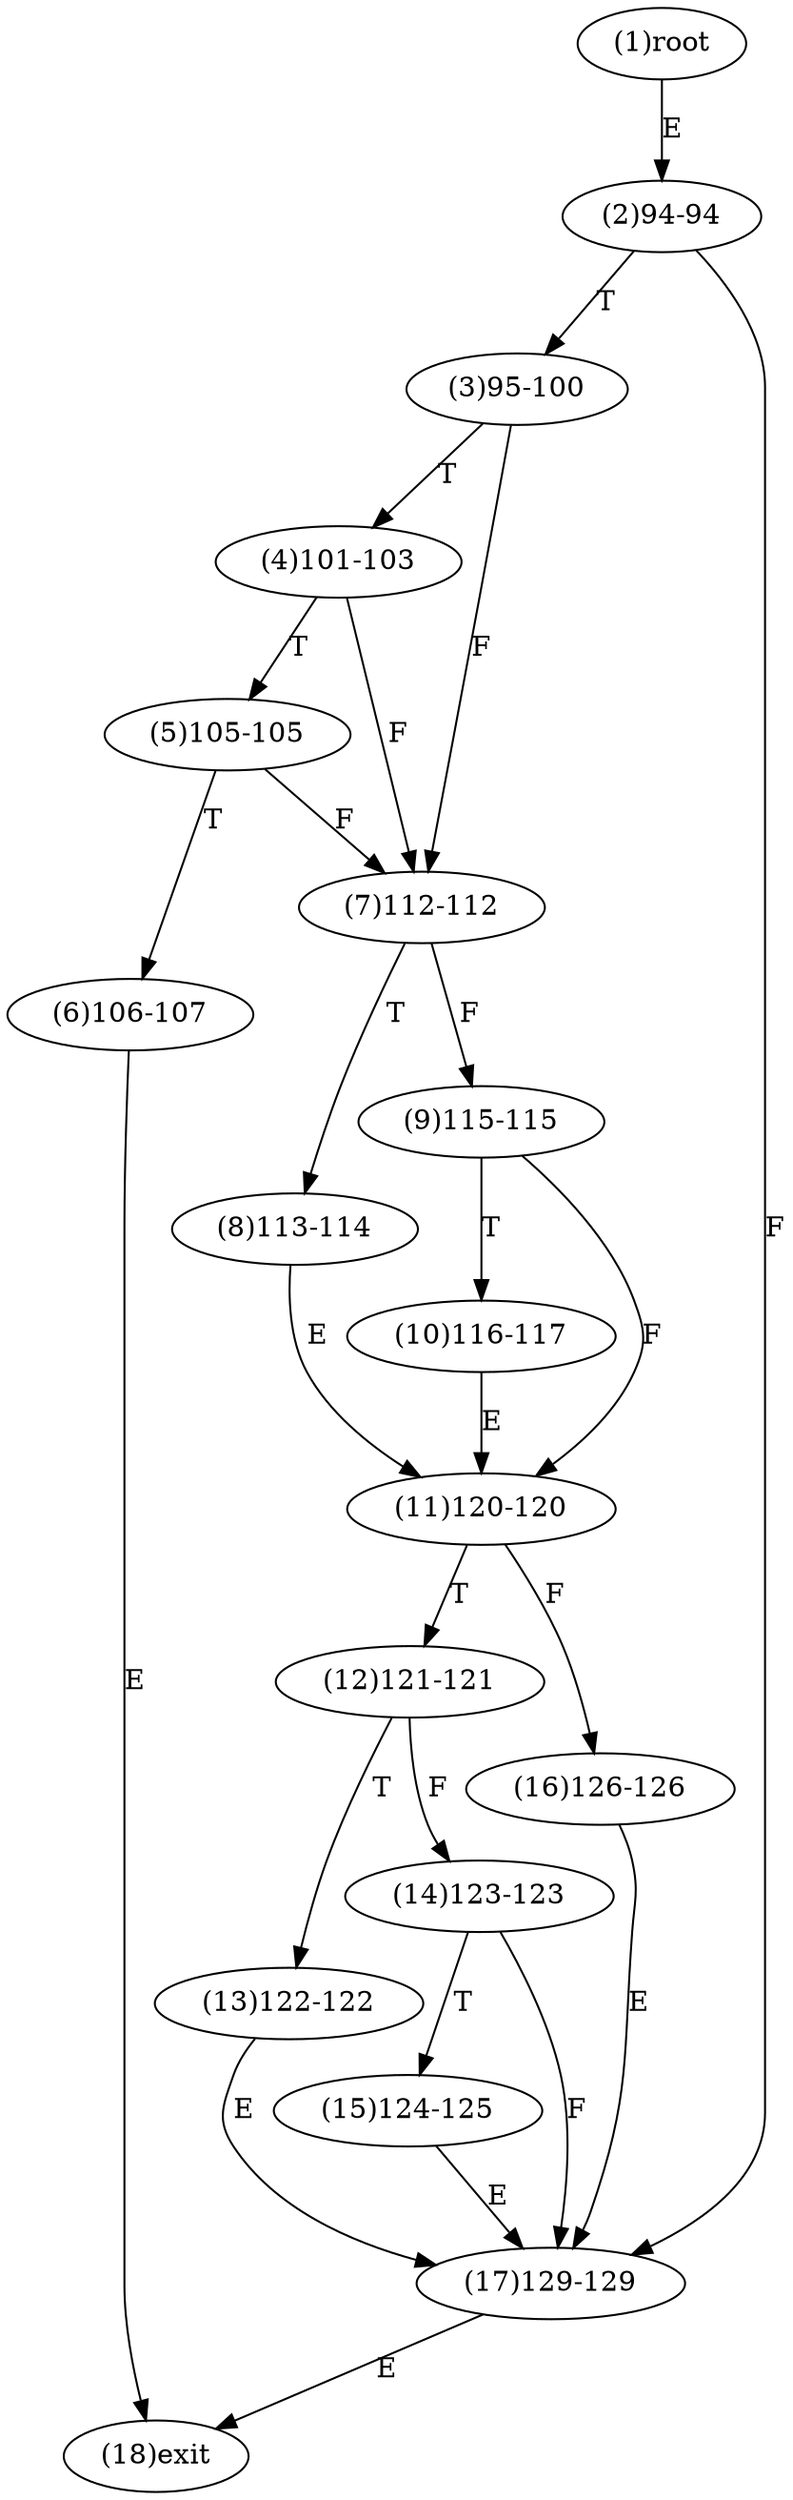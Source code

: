 digraph "" { 
1[ label="(1)root"];
2[ label="(2)94-94"];
3[ label="(3)95-100"];
4[ label="(4)101-103"];
5[ label="(5)105-105"];
6[ label="(6)106-107"];
7[ label="(7)112-112"];
8[ label="(8)113-114"];
9[ label="(9)115-115"];
10[ label="(10)116-117"];
11[ label="(11)120-120"];
12[ label="(12)121-121"];
13[ label="(13)122-122"];
14[ label="(14)123-123"];
15[ label="(15)124-125"];
17[ label="(17)129-129"];
16[ label="(16)126-126"];
18[ label="(18)exit"];
1->2[ label="E"];
2->17[ label="F"];
2->3[ label="T"];
3->7[ label="F"];
3->4[ label="T"];
4->7[ label="F"];
4->5[ label="T"];
5->7[ label="F"];
5->6[ label="T"];
6->18[ label="E"];
7->9[ label="F"];
7->8[ label="T"];
8->11[ label="E"];
9->11[ label="F"];
9->10[ label="T"];
10->11[ label="E"];
11->16[ label="F"];
11->12[ label="T"];
12->14[ label="F"];
12->13[ label="T"];
13->17[ label="E"];
14->17[ label="F"];
14->15[ label="T"];
15->17[ label="E"];
16->17[ label="E"];
17->18[ label="E"];
}
